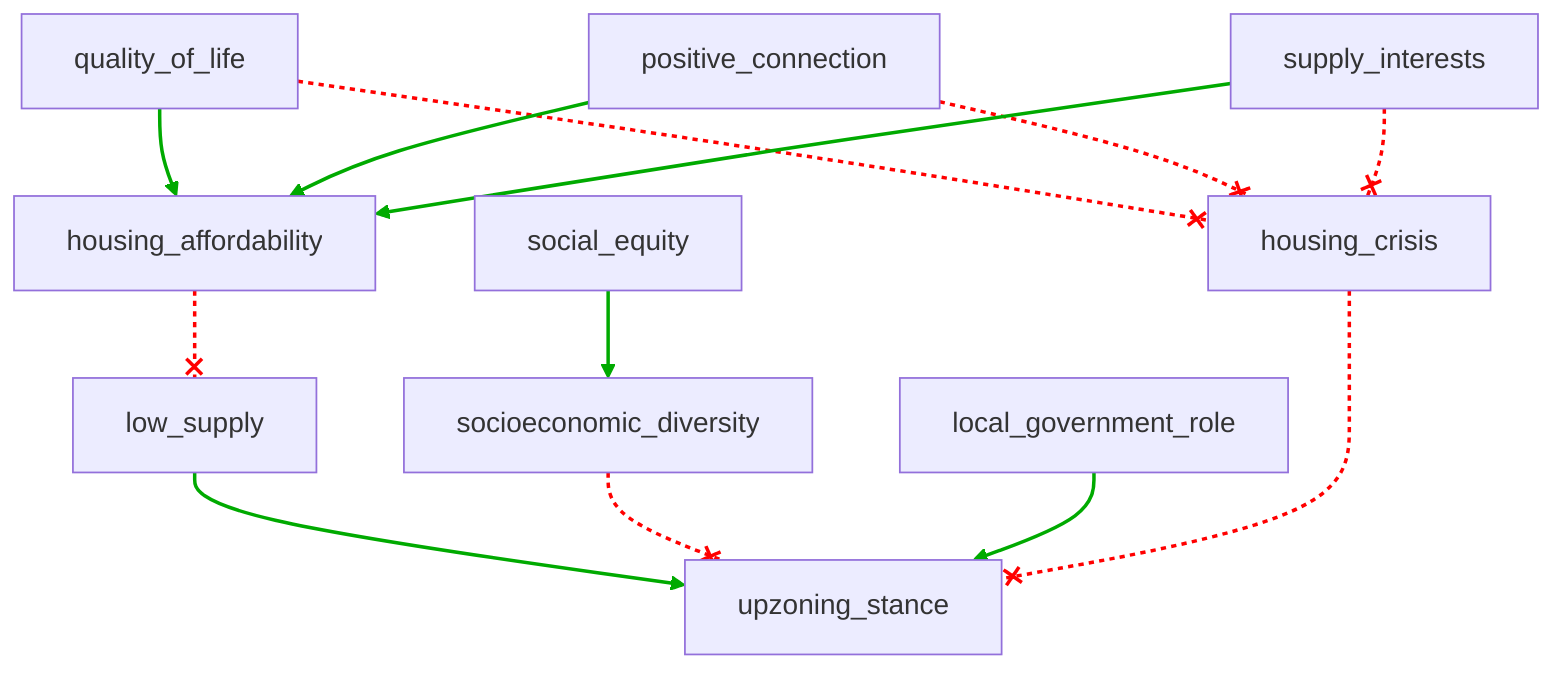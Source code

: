 flowchart TD
%% Reconstructed Causal Graph
%% Nodes: 10
%% Edges: 12
    upzoning_stance[upzoning_stance]
    n2[low_supply]
    n3[socioeconomic_diversity]
    n6[local_government_role]
    n8[housing_crisis]
    n9[social_equity]
    n13[quality_of_life]
    n14[positive_connection]
    n15[supply_interests]
    n16[housing_affordability]
    n2 --> upzoning_stance
    n3 --x upzoning_stance
    n6 --> upzoning_stance
    n8 --x upzoning_stance
    n9 --> n3
    n13 --x n8
    n13 --> n16
    n14 --x n8
    n14 --> n16
    n15 --x n8
    n15 --> n16
    n16 --x n2
    linkStyle 0 stroke:#00AA00,stroke-width:2px
    linkStyle 1 stroke:#FF0000,stroke-dasharray:3,stroke-width:2px
    linkStyle 2 stroke:#00AA00,stroke-width:2px
    linkStyle 3 stroke:#FF0000,stroke-dasharray:3,stroke-width:2px
    linkStyle 4 stroke:#00AA00,stroke-width:2px
    linkStyle 5 stroke:#FF0000,stroke-dasharray:3,stroke-width:2px
    linkStyle 6 stroke:#00AA00,stroke-width:2px
    linkStyle 7 stroke:#FF0000,stroke-dasharray:3,stroke-width:2px
    linkStyle 8 stroke:#00AA00,stroke-width:2px
    linkStyle 9 stroke:#FF0000,stroke-dasharray:3,stroke-width:2px
    linkStyle 10 stroke:#00AA00,stroke-width:2px
    linkStyle 11 stroke:#FF0000,stroke-dasharray:3,stroke-width:2px